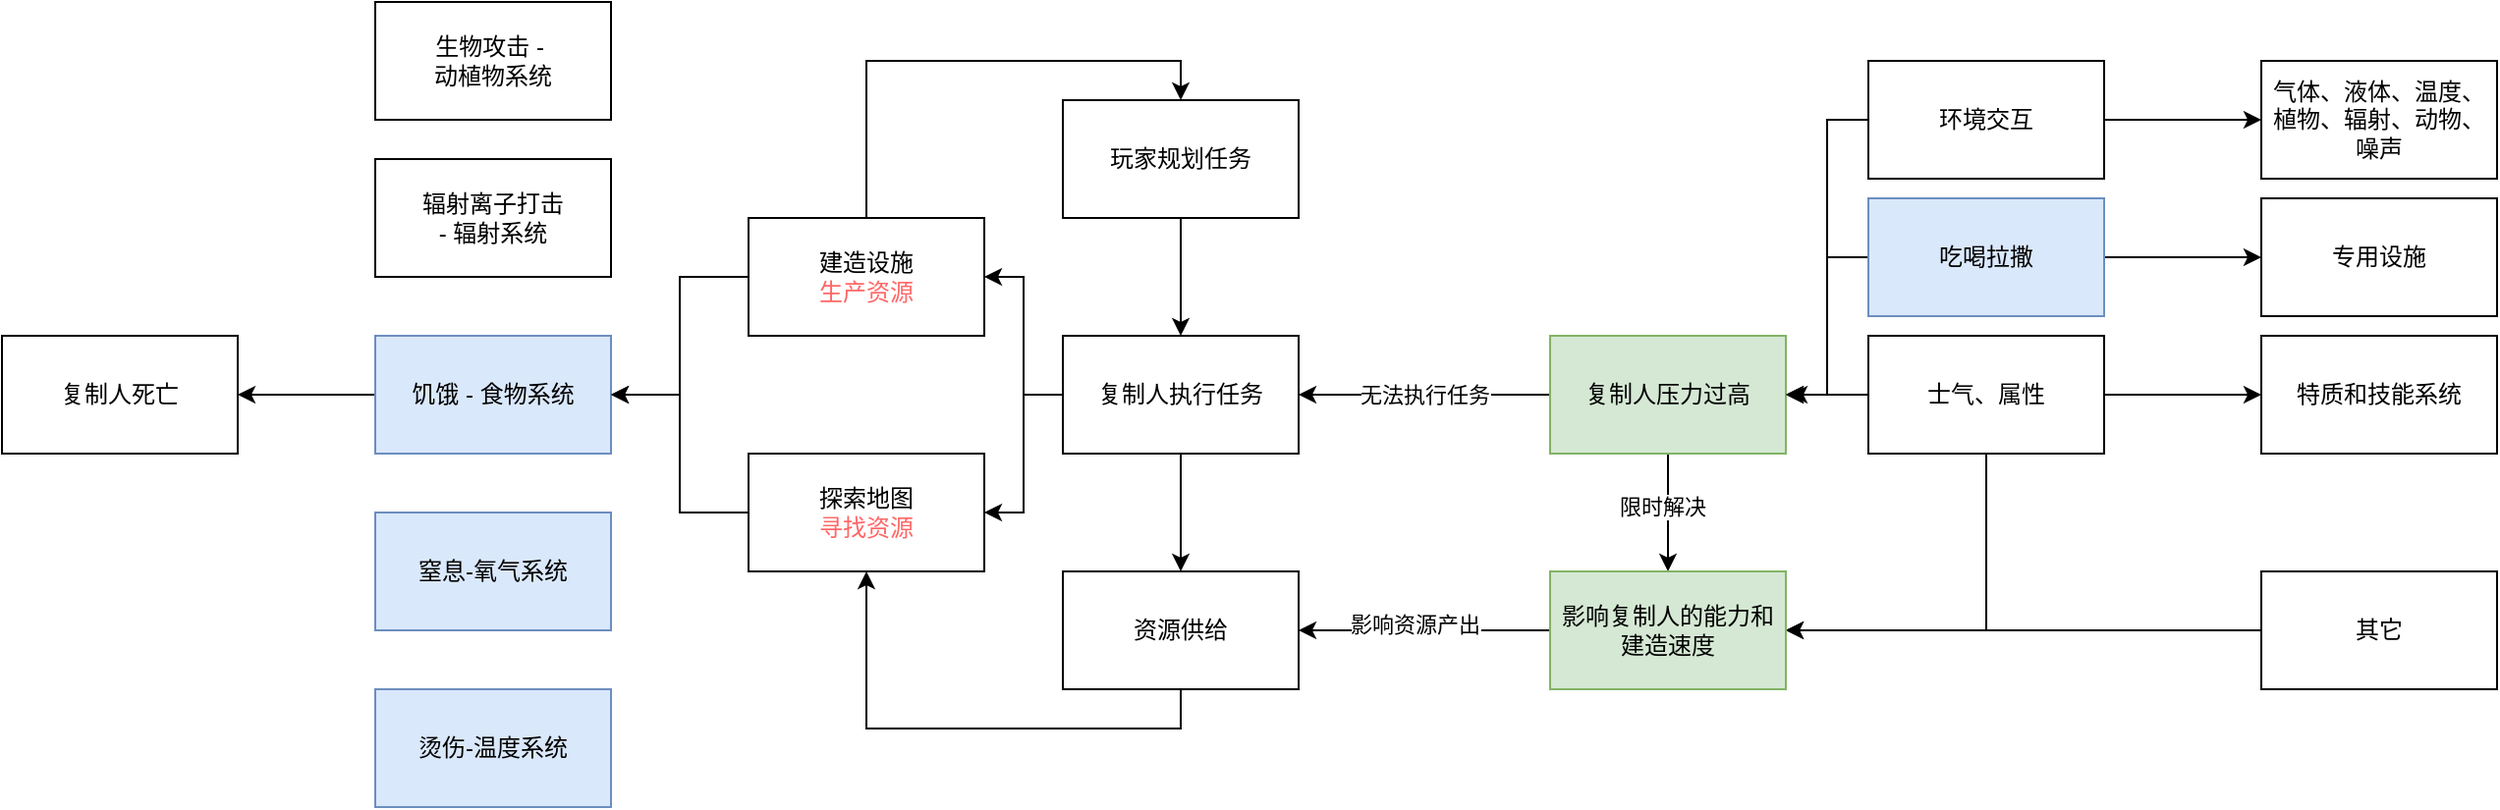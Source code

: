 <mxfile version="21.5.2" type="github">
  <diagram name="第 1 页" id="61HSVzilRYh9v3FZqo0w">
    <mxGraphModel dx="1683" dy="930" grid="0" gridSize="10" guides="1" tooltips="1" connect="1" arrows="1" fold="1" page="0" pageScale="1" pageWidth="1169" pageHeight="827" math="0" shadow="0">
      <root>
        <mxCell id="0" />
        <mxCell id="1" parent="0" />
        <mxCell id="RQQAjUI5k8xgZHzXDdDN-5" value="" style="edgeStyle=orthogonalEdgeStyle;rounded=0;orthogonalLoop=1;jettySize=auto;html=1;" parent="1" source="RQQAjUI5k8xgZHzXDdDN-1" target="RQQAjUI5k8xgZHzXDdDN-2" edge="1">
          <mxGeometry relative="1" as="geometry" />
        </mxCell>
        <mxCell id="RQQAjUI5k8xgZHzXDdDN-1" value="饥饿 - 食物系统" style="rounded=0;whiteSpace=wrap;html=1;fillColor=#dae8fc;strokeColor=#6c8ebf;" parent="1" vertex="1">
          <mxGeometry x="240" y="240" width="120" height="60" as="geometry" />
        </mxCell>
        <mxCell id="RQQAjUI5k8xgZHzXDdDN-2" value="复制人死亡" style="rounded=0;whiteSpace=wrap;html=1;" parent="1" vertex="1">
          <mxGeometry x="50" y="240" width="120" height="60" as="geometry" />
        </mxCell>
        <mxCell id="RQQAjUI5k8xgZHzXDdDN-7" value="" style="edgeStyle=orthogonalEdgeStyle;rounded=0;orthogonalLoop=1;jettySize=auto;html=1;" parent="1" source="RQQAjUI5k8xgZHzXDdDN-6" target="RQQAjUI5k8xgZHzXDdDN-1" edge="1">
          <mxGeometry relative="1" as="geometry" />
        </mxCell>
        <mxCell id="RQQAjUI5k8xgZHzXDdDN-18" style="edgeStyle=orthogonalEdgeStyle;rounded=0;orthogonalLoop=1;jettySize=auto;html=1;entryX=0.5;entryY=0;entryDx=0;entryDy=0;exitX=0.5;exitY=0;exitDx=0;exitDy=0;" parent="1" source="RQQAjUI5k8xgZHzXDdDN-6" target="RQQAjUI5k8xgZHzXDdDN-12" edge="1">
          <mxGeometry relative="1" as="geometry" />
        </mxCell>
        <mxCell id="RQQAjUI5k8xgZHzXDdDN-6" value="建造设施&lt;br&gt;&lt;font color=&quot;#ff6666&quot;&gt;生产资源&lt;/font&gt;" style="rounded=0;whiteSpace=wrap;html=1;" parent="1" vertex="1">
          <mxGeometry x="430" y="180" width="120" height="60" as="geometry" />
        </mxCell>
        <mxCell id="RQQAjUI5k8xgZHzXDdDN-11" value="" style="edgeStyle=orthogonalEdgeStyle;rounded=0;orthogonalLoop=1;jettySize=auto;html=1;" parent="1" source="RQQAjUI5k8xgZHzXDdDN-10" target="RQQAjUI5k8xgZHzXDdDN-1" edge="1">
          <mxGeometry relative="1" as="geometry" />
        </mxCell>
        <mxCell id="RQQAjUI5k8xgZHzXDdDN-10" value="探索地图&lt;br&gt;&lt;font color=&quot;#ff6666&quot;&gt;寻找资源&lt;/font&gt;" style="rounded=0;whiteSpace=wrap;html=1;" parent="1" vertex="1">
          <mxGeometry x="430" y="300" width="120" height="60" as="geometry" />
        </mxCell>
        <mxCell id="RQQAjUI5k8xgZHzXDdDN-15" value="" style="edgeStyle=orthogonalEdgeStyle;rounded=0;orthogonalLoop=1;jettySize=auto;html=1;" parent="1" source="RQQAjUI5k8xgZHzXDdDN-12" target="RQQAjUI5k8xgZHzXDdDN-13" edge="1">
          <mxGeometry relative="1" as="geometry" />
        </mxCell>
        <mxCell id="RQQAjUI5k8xgZHzXDdDN-12" value="玩家规划任务" style="rounded=0;whiteSpace=wrap;html=1;" parent="1" vertex="1">
          <mxGeometry x="590" y="120" width="120" height="60" as="geometry" />
        </mxCell>
        <mxCell id="RQQAjUI5k8xgZHzXDdDN-16" value="" style="edgeStyle=orthogonalEdgeStyle;rounded=0;orthogonalLoop=1;jettySize=auto;html=1;" parent="1" source="RQQAjUI5k8xgZHzXDdDN-13" target="RQQAjUI5k8xgZHzXDdDN-14" edge="1">
          <mxGeometry relative="1" as="geometry" />
        </mxCell>
        <mxCell id="RQQAjUI5k8xgZHzXDdDN-19" style="edgeStyle=orthogonalEdgeStyle;rounded=0;orthogonalLoop=1;jettySize=auto;html=1;entryX=1;entryY=0.5;entryDx=0;entryDy=0;" parent="1" source="RQQAjUI5k8xgZHzXDdDN-13" target="RQQAjUI5k8xgZHzXDdDN-6" edge="1">
          <mxGeometry relative="1" as="geometry" />
        </mxCell>
        <mxCell id="RQQAjUI5k8xgZHzXDdDN-20" style="edgeStyle=orthogonalEdgeStyle;rounded=0;orthogonalLoop=1;jettySize=auto;html=1;entryX=1;entryY=0.5;entryDx=0;entryDy=0;" parent="1" source="RQQAjUI5k8xgZHzXDdDN-13" target="RQQAjUI5k8xgZHzXDdDN-10" edge="1">
          <mxGeometry relative="1" as="geometry" />
        </mxCell>
        <mxCell id="RQQAjUI5k8xgZHzXDdDN-13" value="复制人执行任务" style="rounded=0;whiteSpace=wrap;html=1;" parent="1" vertex="1">
          <mxGeometry x="590" y="240" width="120" height="60" as="geometry" />
        </mxCell>
        <mxCell id="RQQAjUI5k8xgZHzXDdDN-17" style="edgeStyle=orthogonalEdgeStyle;rounded=0;orthogonalLoop=1;jettySize=auto;html=1;exitX=0.5;exitY=1;exitDx=0;exitDy=0;entryX=0.5;entryY=1;entryDx=0;entryDy=0;" parent="1" source="RQQAjUI5k8xgZHzXDdDN-14" target="RQQAjUI5k8xgZHzXDdDN-10" edge="1">
          <mxGeometry relative="1" as="geometry" />
        </mxCell>
        <mxCell id="RQQAjUI5k8xgZHzXDdDN-14" value="资源供给" style="rounded=0;whiteSpace=wrap;html=1;" parent="1" vertex="1">
          <mxGeometry x="590" y="360" width="120" height="60" as="geometry" />
        </mxCell>
        <mxCell id="CZUvcT7OaiENWCIMiPTk-3" value="窒息-氧气系统" style="rounded=0;whiteSpace=wrap;html=1;fillColor=#dae8fc;strokeColor=#6c8ebf;" parent="1" vertex="1">
          <mxGeometry x="240" y="330" width="120" height="60" as="geometry" />
        </mxCell>
        <mxCell id="CZUvcT7OaiENWCIMiPTk-4" value="辐射离子打击&lt;br&gt;- 辐射系统" style="rounded=0;whiteSpace=wrap;html=1;" parent="1" vertex="1">
          <mxGeometry x="240" y="150" width="120" height="60" as="geometry" />
        </mxCell>
        <mxCell id="CZUvcT7OaiENWCIMiPTk-5" value="生物攻击 -&amp;nbsp;&lt;br&gt;动植物系统" style="rounded=0;whiteSpace=wrap;html=1;" parent="1" vertex="1">
          <mxGeometry x="240" y="70" width="120" height="60" as="geometry" />
        </mxCell>
        <mxCell id="CZUvcT7OaiENWCIMiPTk-6" value="烫伤-温度系统" style="rounded=0;whiteSpace=wrap;html=1;fillColor=#dae8fc;strokeColor=#6c8ebf;" parent="1" vertex="1">
          <mxGeometry x="240" y="420" width="120" height="60" as="geometry" />
        </mxCell>
        <mxCell id="jsDxv2tLhqo4XAbgUIIQ-3" value="无法执行任务" style="edgeStyle=orthogonalEdgeStyle;rounded=0;orthogonalLoop=1;jettySize=auto;html=1;entryX=1;entryY=0.5;entryDx=0;entryDy=0;" edge="1" parent="1" source="jsDxv2tLhqo4XAbgUIIQ-1" target="RQQAjUI5k8xgZHzXDdDN-13">
          <mxGeometry relative="1" as="geometry" />
        </mxCell>
        <mxCell id="jsDxv2tLhqo4XAbgUIIQ-24" value="" style="edgeStyle=orthogonalEdgeStyle;rounded=0;orthogonalLoop=1;jettySize=auto;html=1;" edge="1" parent="1" source="jsDxv2tLhqo4XAbgUIIQ-1" target="jsDxv2tLhqo4XAbgUIIQ-13">
          <mxGeometry relative="1" as="geometry" />
        </mxCell>
        <mxCell id="jsDxv2tLhqo4XAbgUIIQ-25" value="限时解决" style="edgeLabel;html=1;align=center;verticalAlign=middle;resizable=0;points=[];" vertex="1" connectable="0" parent="jsDxv2tLhqo4XAbgUIIQ-24">
          <mxGeometry x="-0.1" y="-3" relative="1" as="geometry">
            <mxPoint as="offset" />
          </mxGeometry>
        </mxCell>
        <mxCell id="jsDxv2tLhqo4XAbgUIIQ-1" value="复制人压力过高" style="rounded=0;whiteSpace=wrap;html=1;fillColor=#d5e8d4;strokeColor=#82b366;" vertex="1" parent="1">
          <mxGeometry x="838" y="240" width="120" height="60" as="geometry" />
        </mxCell>
        <mxCell id="jsDxv2tLhqo4XAbgUIIQ-23" style="edgeStyle=orthogonalEdgeStyle;rounded=0;orthogonalLoop=1;jettySize=auto;html=1;entryX=1;entryY=0.5;entryDx=0;entryDy=0;exitX=0.5;exitY=1;exitDx=0;exitDy=0;" edge="1" parent="1" source="jsDxv2tLhqo4XAbgUIIQ-4" target="jsDxv2tLhqo4XAbgUIIQ-13">
          <mxGeometry relative="1" as="geometry">
            <Array as="points">
              <mxPoint x="1060" y="390" />
            </Array>
          </mxGeometry>
        </mxCell>
        <mxCell id="jsDxv2tLhqo4XAbgUIIQ-28" style="edgeStyle=orthogonalEdgeStyle;rounded=0;orthogonalLoop=1;jettySize=auto;html=1;" edge="1" parent="1" source="jsDxv2tLhqo4XAbgUIIQ-4">
          <mxGeometry relative="1" as="geometry">
            <mxPoint x="960" y="270" as="targetPoint" />
          </mxGeometry>
        </mxCell>
        <mxCell id="jsDxv2tLhqo4XAbgUIIQ-32" value="" style="edgeStyle=orthogonalEdgeStyle;rounded=0;orthogonalLoop=1;jettySize=auto;html=1;" edge="1" parent="1" source="jsDxv2tLhqo4XAbgUIIQ-4" target="jsDxv2tLhqo4XAbgUIIQ-31">
          <mxGeometry relative="1" as="geometry" />
        </mxCell>
        <mxCell id="jsDxv2tLhqo4XAbgUIIQ-4" value="士气、属性" style="rounded=0;whiteSpace=wrap;html=1;" vertex="1" parent="1">
          <mxGeometry x="1000" y="240" width="120" height="60" as="geometry" />
        </mxCell>
        <mxCell id="jsDxv2tLhqo4XAbgUIIQ-30" value="" style="edgeStyle=orthogonalEdgeStyle;rounded=0;orthogonalLoop=1;jettySize=auto;html=1;" edge="1" parent="1" source="jsDxv2tLhqo4XAbgUIIQ-7" target="jsDxv2tLhqo4XAbgUIIQ-13">
          <mxGeometry relative="1" as="geometry" />
        </mxCell>
        <mxCell id="jsDxv2tLhqo4XAbgUIIQ-7" value="其它" style="rounded=0;whiteSpace=wrap;html=1;" vertex="1" parent="1">
          <mxGeometry x="1200" y="360" width="120" height="60" as="geometry" />
        </mxCell>
        <mxCell id="jsDxv2tLhqo4XAbgUIIQ-18" value="" style="edgeStyle=orthogonalEdgeStyle;rounded=0;orthogonalLoop=1;jettySize=auto;html=1;" edge="1" parent="1" source="jsDxv2tLhqo4XAbgUIIQ-10" target="jsDxv2tLhqo4XAbgUIIQ-17">
          <mxGeometry relative="1" as="geometry" />
        </mxCell>
        <mxCell id="jsDxv2tLhqo4XAbgUIIQ-34" style="edgeStyle=orthogonalEdgeStyle;rounded=0;orthogonalLoop=1;jettySize=auto;html=1;entryX=1;entryY=0.5;entryDx=0;entryDy=0;" edge="1" parent="1" source="jsDxv2tLhqo4XAbgUIIQ-10" target="jsDxv2tLhqo4XAbgUIIQ-1">
          <mxGeometry relative="1" as="geometry" />
        </mxCell>
        <mxCell id="jsDxv2tLhqo4XAbgUIIQ-10" value="吃喝拉撒" style="rounded=0;whiteSpace=wrap;html=1;fillColor=#dae8fc;strokeColor=#6c8ebf;" vertex="1" parent="1">
          <mxGeometry x="1000" y="170" width="120" height="60" as="geometry" />
        </mxCell>
        <mxCell id="jsDxv2tLhqo4XAbgUIIQ-16" value="" style="edgeStyle=orthogonalEdgeStyle;rounded=0;orthogonalLoop=1;jettySize=auto;html=1;" edge="1" parent="1" source="jsDxv2tLhqo4XAbgUIIQ-11" target="jsDxv2tLhqo4XAbgUIIQ-15">
          <mxGeometry relative="1" as="geometry" />
        </mxCell>
        <mxCell id="jsDxv2tLhqo4XAbgUIIQ-35" style="edgeStyle=orthogonalEdgeStyle;rounded=0;orthogonalLoop=1;jettySize=auto;html=1;entryX=1;entryY=0.5;entryDx=0;entryDy=0;" edge="1" parent="1" source="jsDxv2tLhqo4XAbgUIIQ-11" target="jsDxv2tLhqo4XAbgUIIQ-1">
          <mxGeometry relative="1" as="geometry" />
        </mxCell>
        <mxCell id="jsDxv2tLhqo4XAbgUIIQ-11" value="环境交互" style="rounded=0;whiteSpace=wrap;html=1;" vertex="1" parent="1">
          <mxGeometry x="1000" y="100" width="120" height="60" as="geometry" />
        </mxCell>
        <mxCell id="jsDxv2tLhqo4XAbgUIIQ-26" style="edgeStyle=orthogonalEdgeStyle;rounded=0;orthogonalLoop=1;jettySize=auto;html=1;entryX=1;entryY=0.5;entryDx=0;entryDy=0;" edge="1" parent="1" source="jsDxv2tLhqo4XAbgUIIQ-13" target="RQQAjUI5k8xgZHzXDdDN-14">
          <mxGeometry relative="1" as="geometry" />
        </mxCell>
        <mxCell id="jsDxv2tLhqo4XAbgUIIQ-27" value="影响资源产出" style="edgeLabel;html=1;align=center;verticalAlign=middle;resizable=0;points=[];" vertex="1" connectable="0" parent="jsDxv2tLhqo4XAbgUIIQ-26">
          <mxGeometry x="0.078" y="-3" relative="1" as="geometry">
            <mxPoint as="offset" />
          </mxGeometry>
        </mxCell>
        <mxCell id="jsDxv2tLhqo4XAbgUIIQ-13" value="影响复制人的能力和建造速度" style="rounded=0;whiteSpace=wrap;html=1;fillColor=#d5e8d4;strokeColor=#82b366;" vertex="1" parent="1">
          <mxGeometry x="838" y="360" width="120" height="60" as="geometry" />
        </mxCell>
        <mxCell id="jsDxv2tLhqo4XAbgUIIQ-15" value="气体、液体、温度、植物、辐射、动物、噪声" style="rounded=0;whiteSpace=wrap;html=1;" vertex="1" parent="1">
          <mxGeometry x="1200" y="100" width="120" height="60" as="geometry" />
        </mxCell>
        <mxCell id="jsDxv2tLhqo4XAbgUIIQ-17" value="专用设施" style="rounded=0;whiteSpace=wrap;html=1;" vertex="1" parent="1">
          <mxGeometry x="1200" y="170" width="120" height="60" as="geometry" />
        </mxCell>
        <mxCell id="jsDxv2tLhqo4XAbgUIIQ-31" value="特质和技能系统" style="whiteSpace=wrap;html=1;rounded=0;" vertex="1" parent="1">
          <mxGeometry x="1200" y="240" width="120" height="60" as="geometry" />
        </mxCell>
      </root>
    </mxGraphModel>
  </diagram>
</mxfile>
